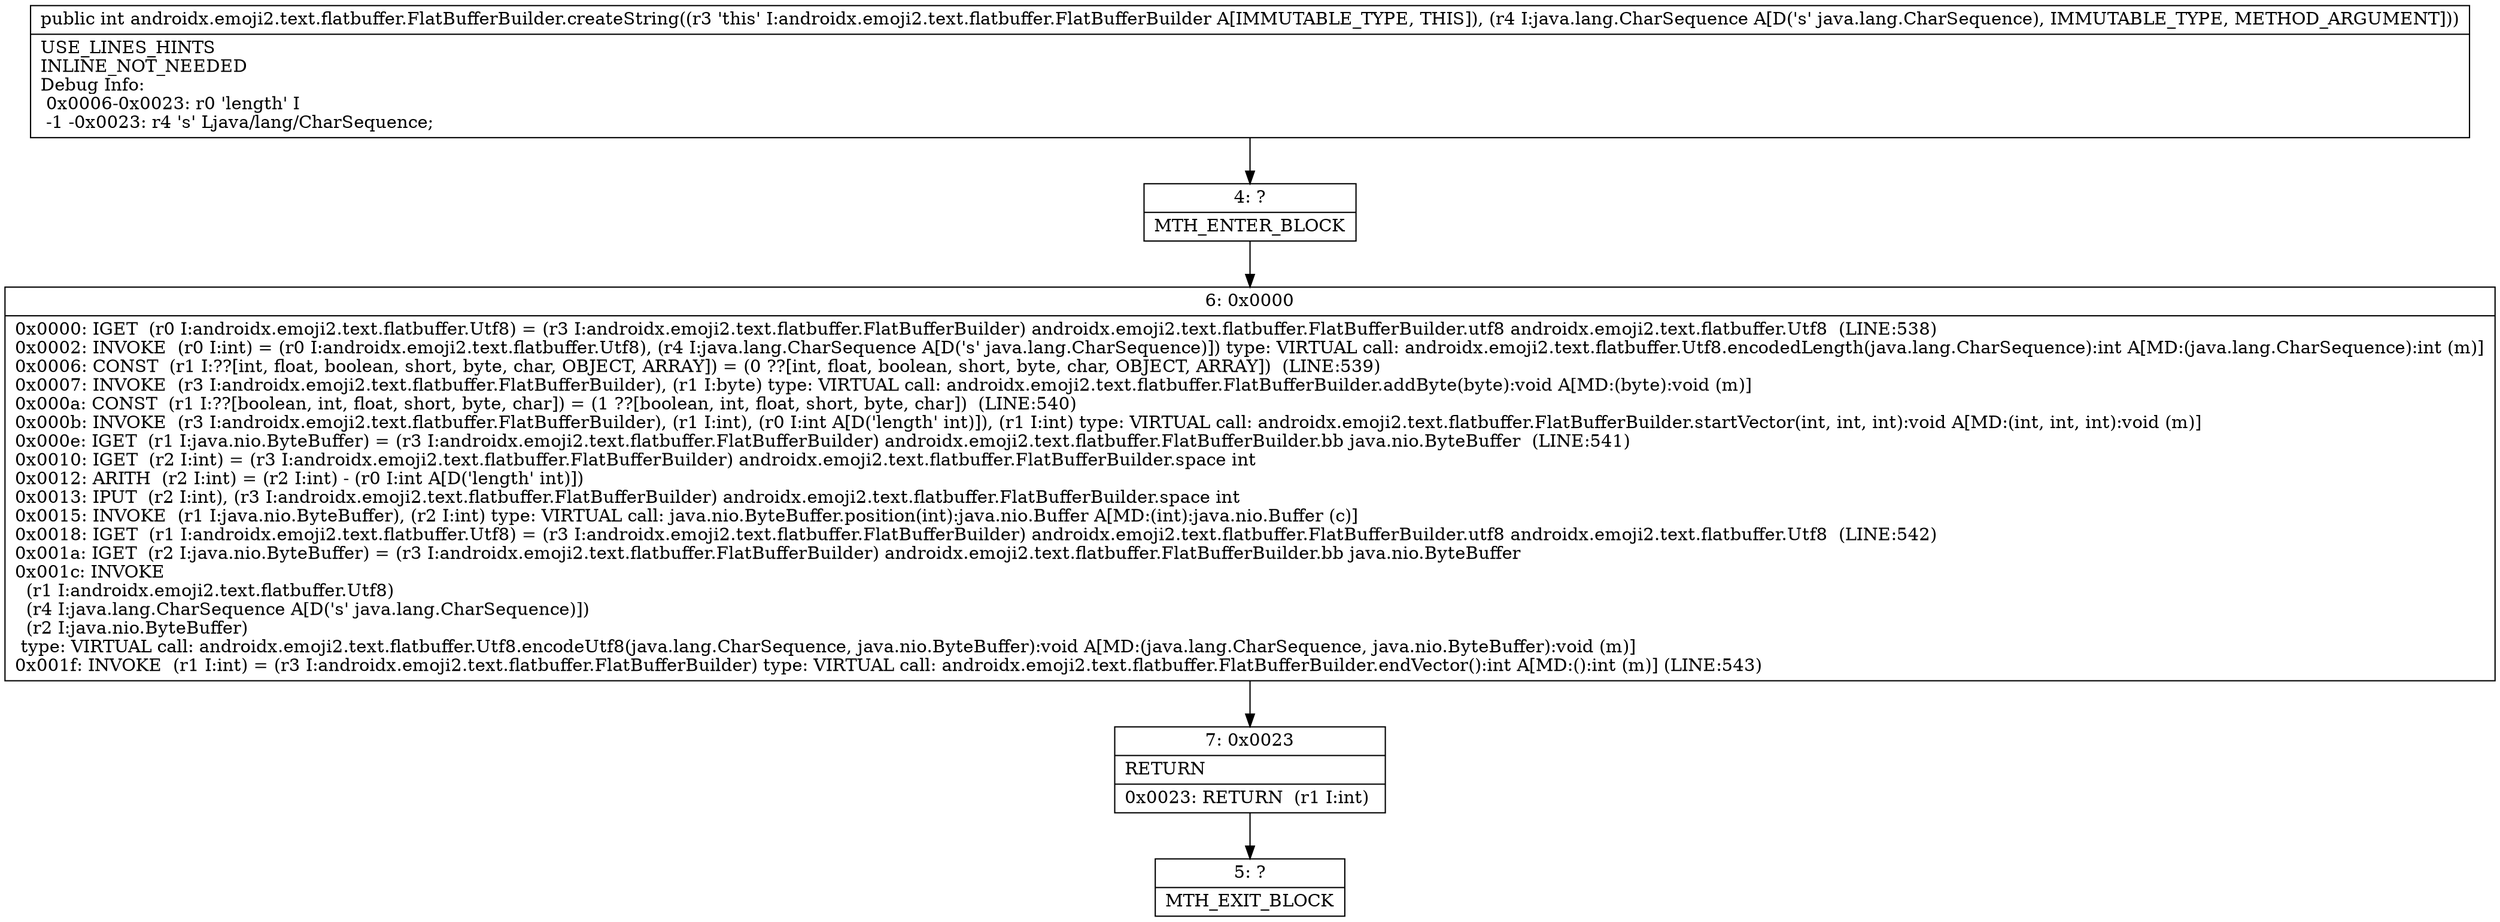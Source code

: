 digraph "CFG forandroidx.emoji2.text.flatbuffer.FlatBufferBuilder.createString(Ljava\/lang\/CharSequence;)I" {
Node_4 [shape=record,label="{4\:\ ?|MTH_ENTER_BLOCK\l}"];
Node_6 [shape=record,label="{6\:\ 0x0000|0x0000: IGET  (r0 I:androidx.emoji2.text.flatbuffer.Utf8) = (r3 I:androidx.emoji2.text.flatbuffer.FlatBufferBuilder) androidx.emoji2.text.flatbuffer.FlatBufferBuilder.utf8 androidx.emoji2.text.flatbuffer.Utf8  (LINE:538)\l0x0002: INVOKE  (r0 I:int) = (r0 I:androidx.emoji2.text.flatbuffer.Utf8), (r4 I:java.lang.CharSequence A[D('s' java.lang.CharSequence)]) type: VIRTUAL call: androidx.emoji2.text.flatbuffer.Utf8.encodedLength(java.lang.CharSequence):int A[MD:(java.lang.CharSequence):int (m)]\l0x0006: CONST  (r1 I:??[int, float, boolean, short, byte, char, OBJECT, ARRAY]) = (0 ??[int, float, boolean, short, byte, char, OBJECT, ARRAY])  (LINE:539)\l0x0007: INVOKE  (r3 I:androidx.emoji2.text.flatbuffer.FlatBufferBuilder), (r1 I:byte) type: VIRTUAL call: androidx.emoji2.text.flatbuffer.FlatBufferBuilder.addByte(byte):void A[MD:(byte):void (m)]\l0x000a: CONST  (r1 I:??[boolean, int, float, short, byte, char]) = (1 ??[boolean, int, float, short, byte, char])  (LINE:540)\l0x000b: INVOKE  (r3 I:androidx.emoji2.text.flatbuffer.FlatBufferBuilder), (r1 I:int), (r0 I:int A[D('length' int)]), (r1 I:int) type: VIRTUAL call: androidx.emoji2.text.flatbuffer.FlatBufferBuilder.startVector(int, int, int):void A[MD:(int, int, int):void (m)]\l0x000e: IGET  (r1 I:java.nio.ByteBuffer) = (r3 I:androidx.emoji2.text.flatbuffer.FlatBufferBuilder) androidx.emoji2.text.flatbuffer.FlatBufferBuilder.bb java.nio.ByteBuffer  (LINE:541)\l0x0010: IGET  (r2 I:int) = (r3 I:androidx.emoji2.text.flatbuffer.FlatBufferBuilder) androidx.emoji2.text.flatbuffer.FlatBufferBuilder.space int \l0x0012: ARITH  (r2 I:int) = (r2 I:int) \- (r0 I:int A[D('length' int)]) \l0x0013: IPUT  (r2 I:int), (r3 I:androidx.emoji2.text.flatbuffer.FlatBufferBuilder) androidx.emoji2.text.flatbuffer.FlatBufferBuilder.space int \l0x0015: INVOKE  (r1 I:java.nio.ByteBuffer), (r2 I:int) type: VIRTUAL call: java.nio.ByteBuffer.position(int):java.nio.Buffer A[MD:(int):java.nio.Buffer (c)]\l0x0018: IGET  (r1 I:androidx.emoji2.text.flatbuffer.Utf8) = (r3 I:androidx.emoji2.text.flatbuffer.FlatBufferBuilder) androidx.emoji2.text.flatbuffer.FlatBufferBuilder.utf8 androidx.emoji2.text.flatbuffer.Utf8  (LINE:542)\l0x001a: IGET  (r2 I:java.nio.ByteBuffer) = (r3 I:androidx.emoji2.text.flatbuffer.FlatBufferBuilder) androidx.emoji2.text.flatbuffer.FlatBufferBuilder.bb java.nio.ByteBuffer \l0x001c: INVOKE  \l  (r1 I:androidx.emoji2.text.flatbuffer.Utf8)\l  (r4 I:java.lang.CharSequence A[D('s' java.lang.CharSequence)])\l  (r2 I:java.nio.ByteBuffer)\l type: VIRTUAL call: androidx.emoji2.text.flatbuffer.Utf8.encodeUtf8(java.lang.CharSequence, java.nio.ByteBuffer):void A[MD:(java.lang.CharSequence, java.nio.ByteBuffer):void (m)]\l0x001f: INVOKE  (r1 I:int) = (r3 I:androidx.emoji2.text.flatbuffer.FlatBufferBuilder) type: VIRTUAL call: androidx.emoji2.text.flatbuffer.FlatBufferBuilder.endVector():int A[MD:():int (m)] (LINE:543)\l}"];
Node_7 [shape=record,label="{7\:\ 0x0023|RETURN\l|0x0023: RETURN  (r1 I:int) \l}"];
Node_5 [shape=record,label="{5\:\ ?|MTH_EXIT_BLOCK\l}"];
MethodNode[shape=record,label="{public int androidx.emoji2.text.flatbuffer.FlatBufferBuilder.createString((r3 'this' I:androidx.emoji2.text.flatbuffer.FlatBufferBuilder A[IMMUTABLE_TYPE, THIS]), (r4 I:java.lang.CharSequence A[D('s' java.lang.CharSequence), IMMUTABLE_TYPE, METHOD_ARGUMENT]))  | USE_LINES_HINTS\lINLINE_NOT_NEEDED\lDebug Info:\l  0x0006\-0x0023: r0 'length' I\l  \-1 \-0x0023: r4 's' Ljava\/lang\/CharSequence;\l}"];
MethodNode -> Node_4;Node_4 -> Node_6;
Node_6 -> Node_7;
Node_7 -> Node_5;
}


